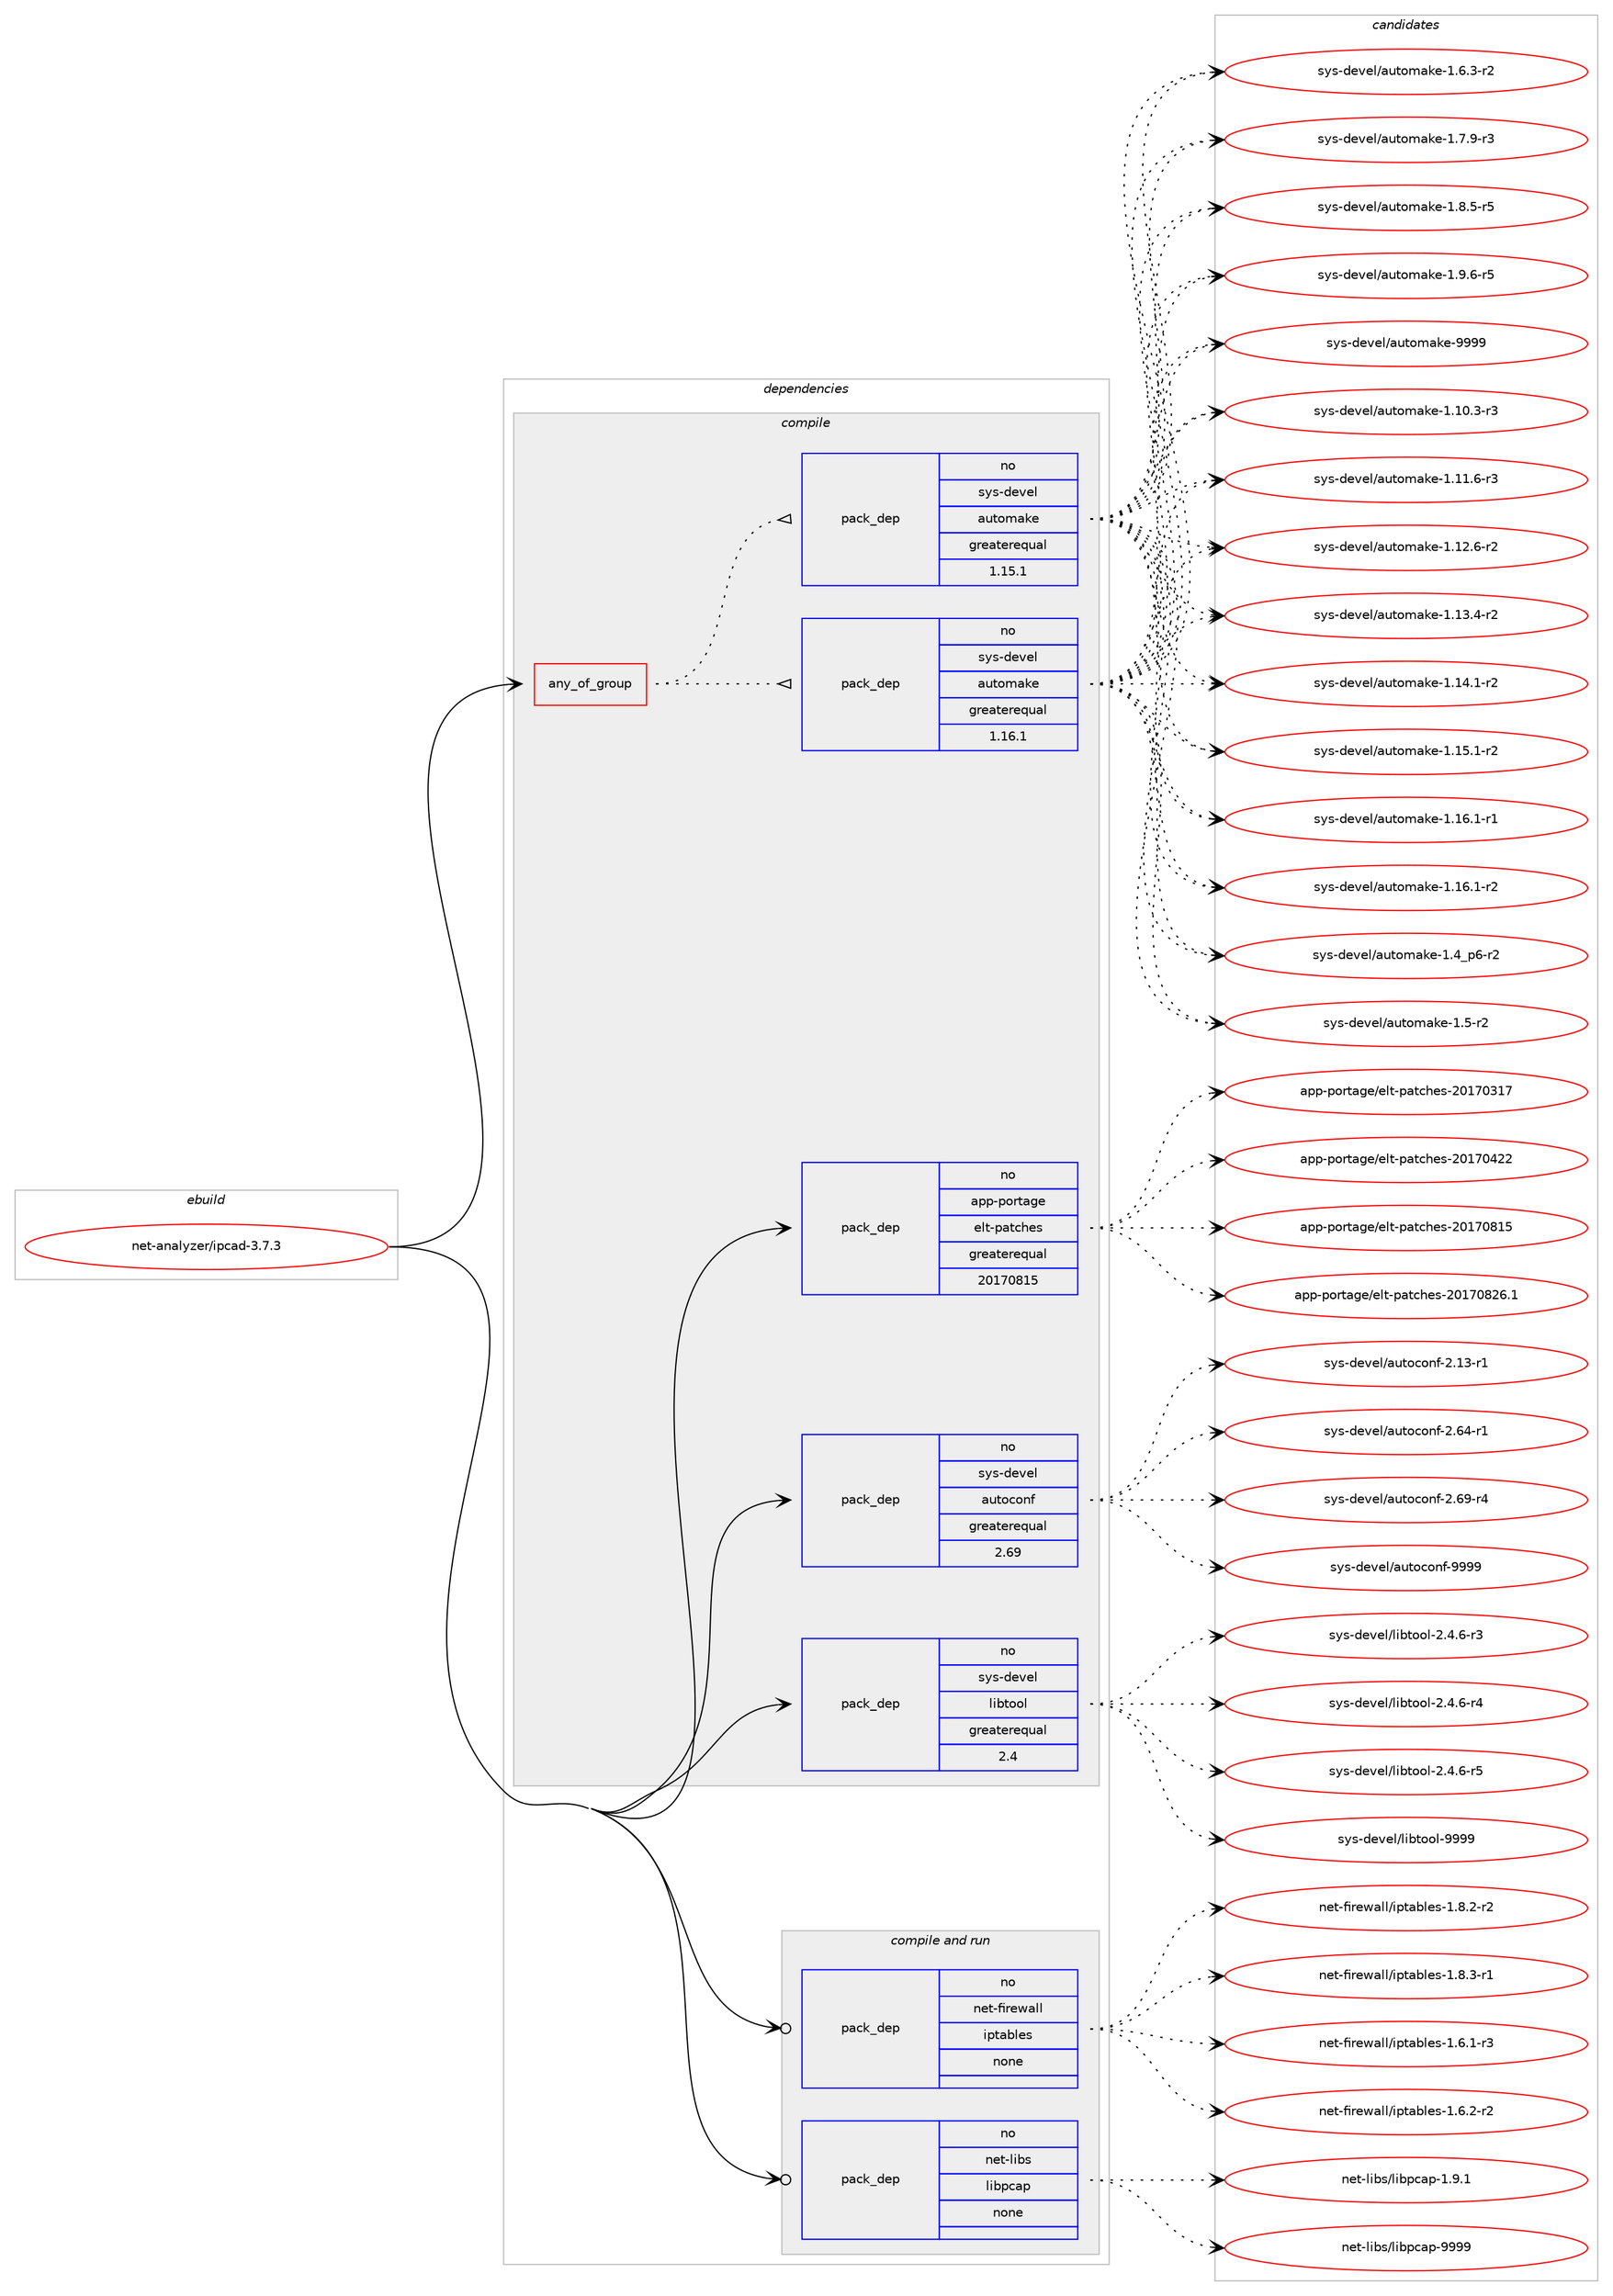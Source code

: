digraph prolog {

# *************
# Graph options
# *************

newrank=true;
concentrate=true;
compound=true;
graph [rankdir=LR,fontname=Helvetica,fontsize=10,ranksep=1.5];#, ranksep=2.5, nodesep=0.2];
edge  [arrowhead=vee];
node  [fontname=Helvetica,fontsize=10];

# **********
# The ebuild
# **********

subgraph cluster_leftcol {
color=gray;
rank=same;
label=<<i>ebuild</i>>;
id [label="net-analyzer/ipcad-3.7.3", color=red, width=4, href="../net-analyzer/ipcad-3.7.3.svg"];
}

# ****************
# The dependencies
# ****************

subgraph cluster_midcol {
color=gray;
label=<<i>dependencies</i>>;
subgraph cluster_compile {
fillcolor="#eeeeee";
style=filled;
label=<<i>compile</i>>;
subgraph any13736 {
dependency812949 [label=<<TABLE BORDER="0" CELLBORDER="1" CELLSPACING="0" CELLPADDING="4"><TR><TD CELLPADDING="10">any_of_group</TD></TR></TABLE>>, shape=none, color=red];subgraph pack600901 {
dependency812950 [label=<<TABLE BORDER="0" CELLBORDER="1" CELLSPACING="0" CELLPADDING="4" WIDTH="220"><TR><TD ROWSPAN="6" CELLPADDING="30">pack_dep</TD></TR><TR><TD WIDTH="110">no</TD></TR><TR><TD>sys-devel</TD></TR><TR><TD>automake</TD></TR><TR><TD>greaterequal</TD></TR><TR><TD>1.16.1</TD></TR></TABLE>>, shape=none, color=blue];
}
dependency812949:e -> dependency812950:w [weight=20,style="dotted",arrowhead="oinv"];
subgraph pack600902 {
dependency812951 [label=<<TABLE BORDER="0" CELLBORDER="1" CELLSPACING="0" CELLPADDING="4" WIDTH="220"><TR><TD ROWSPAN="6" CELLPADDING="30">pack_dep</TD></TR><TR><TD WIDTH="110">no</TD></TR><TR><TD>sys-devel</TD></TR><TR><TD>automake</TD></TR><TR><TD>greaterequal</TD></TR><TR><TD>1.15.1</TD></TR></TABLE>>, shape=none, color=blue];
}
dependency812949:e -> dependency812951:w [weight=20,style="dotted",arrowhead="oinv"];
}
id:e -> dependency812949:w [weight=20,style="solid",arrowhead="vee"];
subgraph pack600903 {
dependency812952 [label=<<TABLE BORDER="0" CELLBORDER="1" CELLSPACING="0" CELLPADDING="4" WIDTH="220"><TR><TD ROWSPAN="6" CELLPADDING="30">pack_dep</TD></TR><TR><TD WIDTH="110">no</TD></TR><TR><TD>app-portage</TD></TR><TR><TD>elt-patches</TD></TR><TR><TD>greaterequal</TD></TR><TR><TD>20170815</TD></TR></TABLE>>, shape=none, color=blue];
}
id:e -> dependency812952:w [weight=20,style="solid",arrowhead="vee"];
subgraph pack600904 {
dependency812953 [label=<<TABLE BORDER="0" CELLBORDER="1" CELLSPACING="0" CELLPADDING="4" WIDTH="220"><TR><TD ROWSPAN="6" CELLPADDING="30">pack_dep</TD></TR><TR><TD WIDTH="110">no</TD></TR><TR><TD>sys-devel</TD></TR><TR><TD>autoconf</TD></TR><TR><TD>greaterequal</TD></TR><TR><TD>2.69</TD></TR></TABLE>>, shape=none, color=blue];
}
id:e -> dependency812953:w [weight=20,style="solid",arrowhead="vee"];
subgraph pack600905 {
dependency812954 [label=<<TABLE BORDER="0" CELLBORDER="1" CELLSPACING="0" CELLPADDING="4" WIDTH="220"><TR><TD ROWSPAN="6" CELLPADDING="30">pack_dep</TD></TR><TR><TD WIDTH="110">no</TD></TR><TR><TD>sys-devel</TD></TR><TR><TD>libtool</TD></TR><TR><TD>greaterequal</TD></TR><TR><TD>2.4</TD></TR></TABLE>>, shape=none, color=blue];
}
id:e -> dependency812954:w [weight=20,style="solid",arrowhead="vee"];
}
subgraph cluster_compileandrun {
fillcolor="#eeeeee";
style=filled;
label=<<i>compile and run</i>>;
subgraph pack600906 {
dependency812955 [label=<<TABLE BORDER="0" CELLBORDER="1" CELLSPACING="0" CELLPADDING="4" WIDTH="220"><TR><TD ROWSPAN="6" CELLPADDING="30">pack_dep</TD></TR><TR><TD WIDTH="110">no</TD></TR><TR><TD>net-firewall</TD></TR><TR><TD>iptables</TD></TR><TR><TD>none</TD></TR><TR><TD></TD></TR></TABLE>>, shape=none, color=blue];
}
id:e -> dependency812955:w [weight=20,style="solid",arrowhead="odotvee"];
subgraph pack600907 {
dependency812956 [label=<<TABLE BORDER="0" CELLBORDER="1" CELLSPACING="0" CELLPADDING="4" WIDTH="220"><TR><TD ROWSPAN="6" CELLPADDING="30">pack_dep</TD></TR><TR><TD WIDTH="110">no</TD></TR><TR><TD>net-libs</TD></TR><TR><TD>libpcap</TD></TR><TR><TD>none</TD></TR><TR><TD></TD></TR></TABLE>>, shape=none, color=blue];
}
id:e -> dependency812956:w [weight=20,style="solid",arrowhead="odotvee"];
}
subgraph cluster_run {
fillcolor="#eeeeee";
style=filled;
label=<<i>run</i>>;
}
}

# **************
# The candidates
# **************

subgraph cluster_choices {
rank=same;
color=gray;
label=<<i>candidates</i>>;

subgraph choice600901 {
color=black;
nodesep=1;
choice11512111545100101118101108479711711611110997107101454946494846514511451 [label="sys-devel/automake-1.10.3-r3", color=red, width=4,href="../sys-devel/automake-1.10.3-r3.svg"];
choice11512111545100101118101108479711711611110997107101454946494946544511451 [label="sys-devel/automake-1.11.6-r3", color=red, width=4,href="../sys-devel/automake-1.11.6-r3.svg"];
choice11512111545100101118101108479711711611110997107101454946495046544511450 [label="sys-devel/automake-1.12.6-r2", color=red, width=4,href="../sys-devel/automake-1.12.6-r2.svg"];
choice11512111545100101118101108479711711611110997107101454946495146524511450 [label="sys-devel/automake-1.13.4-r2", color=red, width=4,href="../sys-devel/automake-1.13.4-r2.svg"];
choice11512111545100101118101108479711711611110997107101454946495246494511450 [label="sys-devel/automake-1.14.1-r2", color=red, width=4,href="../sys-devel/automake-1.14.1-r2.svg"];
choice11512111545100101118101108479711711611110997107101454946495346494511450 [label="sys-devel/automake-1.15.1-r2", color=red, width=4,href="../sys-devel/automake-1.15.1-r2.svg"];
choice11512111545100101118101108479711711611110997107101454946495446494511449 [label="sys-devel/automake-1.16.1-r1", color=red, width=4,href="../sys-devel/automake-1.16.1-r1.svg"];
choice11512111545100101118101108479711711611110997107101454946495446494511450 [label="sys-devel/automake-1.16.1-r2", color=red, width=4,href="../sys-devel/automake-1.16.1-r2.svg"];
choice115121115451001011181011084797117116111109971071014549465295112544511450 [label="sys-devel/automake-1.4_p6-r2", color=red, width=4,href="../sys-devel/automake-1.4_p6-r2.svg"];
choice11512111545100101118101108479711711611110997107101454946534511450 [label="sys-devel/automake-1.5-r2", color=red, width=4,href="../sys-devel/automake-1.5-r2.svg"];
choice115121115451001011181011084797117116111109971071014549465446514511450 [label="sys-devel/automake-1.6.3-r2", color=red, width=4,href="../sys-devel/automake-1.6.3-r2.svg"];
choice115121115451001011181011084797117116111109971071014549465546574511451 [label="sys-devel/automake-1.7.9-r3", color=red, width=4,href="../sys-devel/automake-1.7.9-r3.svg"];
choice115121115451001011181011084797117116111109971071014549465646534511453 [label="sys-devel/automake-1.8.5-r5", color=red, width=4,href="../sys-devel/automake-1.8.5-r5.svg"];
choice115121115451001011181011084797117116111109971071014549465746544511453 [label="sys-devel/automake-1.9.6-r5", color=red, width=4,href="../sys-devel/automake-1.9.6-r5.svg"];
choice115121115451001011181011084797117116111109971071014557575757 [label="sys-devel/automake-9999", color=red, width=4,href="../sys-devel/automake-9999.svg"];
dependency812950:e -> choice11512111545100101118101108479711711611110997107101454946494846514511451:w [style=dotted,weight="100"];
dependency812950:e -> choice11512111545100101118101108479711711611110997107101454946494946544511451:w [style=dotted,weight="100"];
dependency812950:e -> choice11512111545100101118101108479711711611110997107101454946495046544511450:w [style=dotted,weight="100"];
dependency812950:e -> choice11512111545100101118101108479711711611110997107101454946495146524511450:w [style=dotted,weight="100"];
dependency812950:e -> choice11512111545100101118101108479711711611110997107101454946495246494511450:w [style=dotted,weight="100"];
dependency812950:e -> choice11512111545100101118101108479711711611110997107101454946495346494511450:w [style=dotted,weight="100"];
dependency812950:e -> choice11512111545100101118101108479711711611110997107101454946495446494511449:w [style=dotted,weight="100"];
dependency812950:e -> choice11512111545100101118101108479711711611110997107101454946495446494511450:w [style=dotted,weight="100"];
dependency812950:e -> choice115121115451001011181011084797117116111109971071014549465295112544511450:w [style=dotted,weight="100"];
dependency812950:e -> choice11512111545100101118101108479711711611110997107101454946534511450:w [style=dotted,weight="100"];
dependency812950:e -> choice115121115451001011181011084797117116111109971071014549465446514511450:w [style=dotted,weight="100"];
dependency812950:e -> choice115121115451001011181011084797117116111109971071014549465546574511451:w [style=dotted,weight="100"];
dependency812950:e -> choice115121115451001011181011084797117116111109971071014549465646534511453:w [style=dotted,weight="100"];
dependency812950:e -> choice115121115451001011181011084797117116111109971071014549465746544511453:w [style=dotted,weight="100"];
dependency812950:e -> choice115121115451001011181011084797117116111109971071014557575757:w [style=dotted,weight="100"];
}
subgraph choice600902 {
color=black;
nodesep=1;
choice11512111545100101118101108479711711611110997107101454946494846514511451 [label="sys-devel/automake-1.10.3-r3", color=red, width=4,href="../sys-devel/automake-1.10.3-r3.svg"];
choice11512111545100101118101108479711711611110997107101454946494946544511451 [label="sys-devel/automake-1.11.6-r3", color=red, width=4,href="../sys-devel/automake-1.11.6-r3.svg"];
choice11512111545100101118101108479711711611110997107101454946495046544511450 [label="sys-devel/automake-1.12.6-r2", color=red, width=4,href="../sys-devel/automake-1.12.6-r2.svg"];
choice11512111545100101118101108479711711611110997107101454946495146524511450 [label="sys-devel/automake-1.13.4-r2", color=red, width=4,href="../sys-devel/automake-1.13.4-r2.svg"];
choice11512111545100101118101108479711711611110997107101454946495246494511450 [label="sys-devel/automake-1.14.1-r2", color=red, width=4,href="../sys-devel/automake-1.14.1-r2.svg"];
choice11512111545100101118101108479711711611110997107101454946495346494511450 [label="sys-devel/automake-1.15.1-r2", color=red, width=4,href="../sys-devel/automake-1.15.1-r2.svg"];
choice11512111545100101118101108479711711611110997107101454946495446494511449 [label="sys-devel/automake-1.16.1-r1", color=red, width=4,href="../sys-devel/automake-1.16.1-r1.svg"];
choice11512111545100101118101108479711711611110997107101454946495446494511450 [label="sys-devel/automake-1.16.1-r2", color=red, width=4,href="../sys-devel/automake-1.16.1-r2.svg"];
choice115121115451001011181011084797117116111109971071014549465295112544511450 [label="sys-devel/automake-1.4_p6-r2", color=red, width=4,href="../sys-devel/automake-1.4_p6-r2.svg"];
choice11512111545100101118101108479711711611110997107101454946534511450 [label="sys-devel/automake-1.5-r2", color=red, width=4,href="../sys-devel/automake-1.5-r2.svg"];
choice115121115451001011181011084797117116111109971071014549465446514511450 [label="sys-devel/automake-1.6.3-r2", color=red, width=4,href="../sys-devel/automake-1.6.3-r2.svg"];
choice115121115451001011181011084797117116111109971071014549465546574511451 [label="sys-devel/automake-1.7.9-r3", color=red, width=4,href="../sys-devel/automake-1.7.9-r3.svg"];
choice115121115451001011181011084797117116111109971071014549465646534511453 [label="sys-devel/automake-1.8.5-r5", color=red, width=4,href="../sys-devel/automake-1.8.5-r5.svg"];
choice115121115451001011181011084797117116111109971071014549465746544511453 [label="sys-devel/automake-1.9.6-r5", color=red, width=4,href="../sys-devel/automake-1.9.6-r5.svg"];
choice115121115451001011181011084797117116111109971071014557575757 [label="sys-devel/automake-9999", color=red, width=4,href="../sys-devel/automake-9999.svg"];
dependency812951:e -> choice11512111545100101118101108479711711611110997107101454946494846514511451:w [style=dotted,weight="100"];
dependency812951:e -> choice11512111545100101118101108479711711611110997107101454946494946544511451:w [style=dotted,weight="100"];
dependency812951:e -> choice11512111545100101118101108479711711611110997107101454946495046544511450:w [style=dotted,weight="100"];
dependency812951:e -> choice11512111545100101118101108479711711611110997107101454946495146524511450:w [style=dotted,weight="100"];
dependency812951:e -> choice11512111545100101118101108479711711611110997107101454946495246494511450:w [style=dotted,weight="100"];
dependency812951:e -> choice11512111545100101118101108479711711611110997107101454946495346494511450:w [style=dotted,weight="100"];
dependency812951:e -> choice11512111545100101118101108479711711611110997107101454946495446494511449:w [style=dotted,weight="100"];
dependency812951:e -> choice11512111545100101118101108479711711611110997107101454946495446494511450:w [style=dotted,weight="100"];
dependency812951:e -> choice115121115451001011181011084797117116111109971071014549465295112544511450:w [style=dotted,weight="100"];
dependency812951:e -> choice11512111545100101118101108479711711611110997107101454946534511450:w [style=dotted,weight="100"];
dependency812951:e -> choice115121115451001011181011084797117116111109971071014549465446514511450:w [style=dotted,weight="100"];
dependency812951:e -> choice115121115451001011181011084797117116111109971071014549465546574511451:w [style=dotted,weight="100"];
dependency812951:e -> choice115121115451001011181011084797117116111109971071014549465646534511453:w [style=dotted,weight="100"];
dependency812951:e -> choice115121115451001011181011084797117116111109971071014549465746544511453:w [style=dotted,weight="100"];
dependency812951:e -> choice115121115451001011181011084797117116111109971071014557575757:w [style=dotted,weight="100"];
}
subgraph choice600903 {
color=black;
nodesep=1;
choice97112112451121111141169710310147101108116451129711699104101115455048495548514955 [label="app-portage/elt-patches-20170317", color=red, width=4,href="../app-portage/elt-patches-20170317.svg"];
choice97112112451121111141169710310147101108116451129711699104101115455048495548525050 [label="app-portage/elt-patches-20170422", color=red, width=4,href="../app-portage/elt-patches-20170422.svg"];
choice97112112451121111141169710310147101108116451129711699104101115455048495548564953 [label="app-portage/elt-patches-20170815", color=red, width=4,href="../app-portage/elt-patches-20170815.svg"];
choice971121124511211111411697103101471011081164511297116991041011154550484955485650544649 [label="app-portage/elt-patches-20170826.1", color=red, width=4,href="../app-portage/elt-patches-20170826.1.svg"];
dependency812952:e -> choice97112112451121111141169710310147101108116451129711699104101115455048495548514955:w [style=dotted,weight="100"];
dependency812952:e -> choice97112112451121111141169710310147101108116451129711699104101115455048495548525050:w [style=dotted,weight="100"];
dependency812952:e -> choice97112112451121111141169710310147101108116451129711699104101115455048495548564953:w [style=dotted,weight="100"];
dependency812952:e -> choice971121124511211111411697103101471011081164511297116991041011154550484955485650544649:w [style=dotted,weight="100"];
}
subgraph choice600904 {
color=black;
nodesep=1;
choice1151211154510010111810110847971171161119911111010245504649514511449 [label="sys-devel/autoconf-2.13-r1", color=red, width=4,href="../sys-devel/autoconf-2.13-r1.svg"];
choice1151211154510010111810110847971171161119911111010245504654524511449 [label="sys-devel/autoconf-2.64-r1", color=red, width=4,href="../sys-devel/autoconf-2.64-r1.svg"];
choice1151211154510010111810110847971171161119911111010245504654574511452 [label="sys-devel/autoconf-2.69-r4", color=red, width=4,href="../sys-devel/autoconf-2.69-r4.svg"];
choice115121115451001011181011084797117116111991111101024557575757 [label="sys-devel/autoconf-9999", color=red, width=4,href="../sys-devel/autoconf-9999.svg"];
dependency812953:e -> choice1151211154510010111810110847971171161119911111010245504649514511449:w [style=dotted,weight="100"];
dependency812953:e -> choice1151211154510010111810110847971171161119911111010245504654524511449:w [style=dotted,weight="100"];
dependency812953:e -> choice1151211154510010111810110847971171161119911111010245504654574511452:w [style=dotted,weight="100"];
dependency812953:e -> choice115121115451001011181011084797117116111991111101024557575757:w [style=dotted,weight="100"];
}
subgraph choice600905 {
color=black;
nodesep=1;
choice1151211154510010111810110847108105981161111111084550465246544511451 [label="sys-devel/libtool-2.4.6-r3", color=red, width=4,href="../sys-devel/libtool-2.4.6-r3.svg"];
choice1151211154510010111810110847108105981161111111084550465246544511452 [label="sys-devel/libtool-2.4.6-r4", color=red, width=4,href="../sys-devel/libtool-2.4.6-r4.svg"];
choice1151211154510010111810110847108105981161111111084550465246544511453 [label="sys-devel/libtool-2.4.6-r5", color=red, width=4,href="../sys-devel/libtool-2.4.6-r5.svg"];
choice1151211154510010111810110847108105981161111111084557575757 [label="sys-devel/libtool-9999", color=red, width=4,href="../sys-devel/libtool-9999.svg"];
dependency812954:e -> choice1151211154510010111810110847108105981161111111084550465246544511451:w [style=dotted,weight="100"];
dependency812954:e -> choice1151211154510010111810110847108105981161111111084550465246544511452:w [style=dotted,weight="100"];
dependency812954:e -> choice1151211154510010111810110847108105981161111111084550465246544511453:w [style=dotted,weight="100"];
dependency812954:e -> choice1151211154510010111810110847108105981161111111084557575757:w [style=dotted,weight="100"];
}
subgraph choice600906 {
color=black;
nodesep=1;
choice11010111645102105114101119971081084710511211697981081011154549465446494511451 [label="net-firewall/iptables-1.6.1-r3", color=red, width=4,href="../net-firewall/iptables-1.6.1-r3.svg"];
choice11010111645102105114101119971081084710511211697981081011154549465446504511450 [label="net-firewall/iptables-1.6.2-r2", color=red, width=4,href="../net-firewall/iptables-1.6.2-r2.svg"];
choice11010111645102105114101119971081084710511211697981081011154549465646504511450 [label="net-firewall/iptables-1.8.2-r2", color=red, width=4,href="../net-firewall/iptables-1.8.2-r2.svg"];
choice11010111645102105114101119971081084710511211697981081011154549465646514511449 [label="net-firewall/iptables-1.8.3-r1", color=red, width=4,href="../net-firewall/iptables-1.8.3-r1.svg"];
dependency812955:e -> choice11010111645102105114101119971081084710511211697981081011154549465446494511451:w [style=dotted,weight="100"];
dependency812955:e -> choice11010111645102105114101119971081084710511211697981081011154549465446504511450:w [style=dotted,weight="100"];
dependency812955:e -> choice11010111645102105114101119971081084710511211697981081011154549465646504511450:w [style=dotted,weight="100"];
dependency812955:e -> choice11010111645102105114101119971081084710511211697981081011154549465646514511449:w [style=dotted,weight="100"];
}
subgraph choice600907 {
color=black;
nodesep=1;
choice110101116451081059811547108105981129997112454946574649 [label="net-libs/libpcap-1.9.1", color=red, width=4,href="../net-libs/libpcap-1.9.1.svg"];
choice1101011164510810598115471081059811299971124557575757 [label="net-libs/libpcap-9999", color=red, width=4,href="../net-libs/libpcap-9999.svg"];
dependency812956:e -> choice110101116451081059811547108105981129997112454946574649:w [style=dotted,weight="100"];
dependency812956:e -> choice1101011164510810598115471081059811299971124557575757:w [style=dotted,weight="100"];
}
}

}
